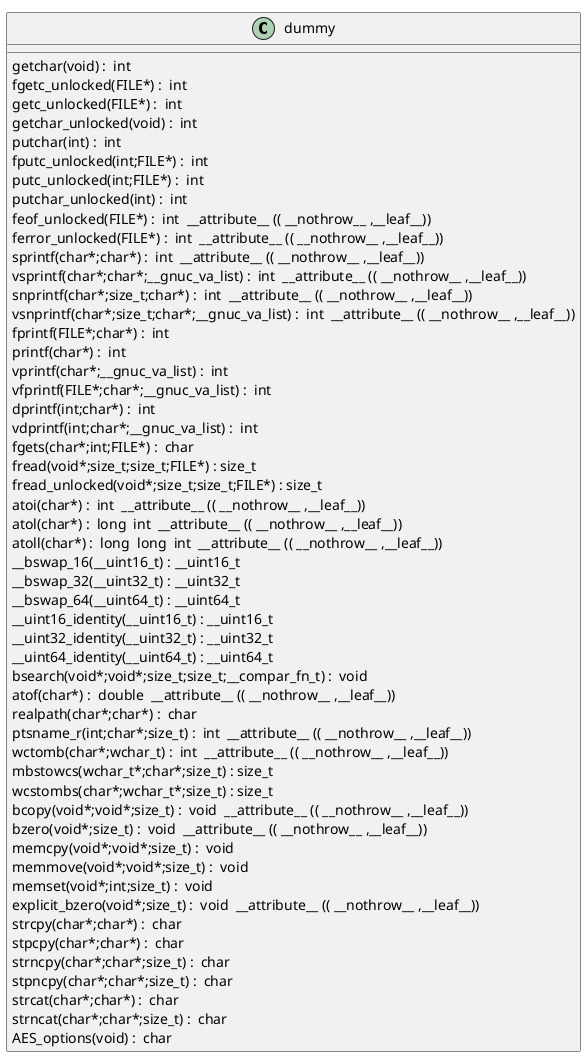 @startuml
!pragma layout smetana
class dummy {
getchar(void) :  int  [[[./../../.././qc/crypto/aes/aes_misc.c.html#983]]]
fgetc_unlocked(FILE*) :  int  [[[./../../.././qc/crypto/aes/aes_misc.c.html#992]]]
getc_unlocked(FILE*) :  int  [[[./../../.././qc/crypto/aes/aes_misc.c.html#1002]]]
getchar_unlocked(void) :  int  [[[./../../.././qc/crypto/aes/aes_misc.c.html#1009]]]
putchar(int) :  int  [[[./../../.././qc/crypto/aes/aes_misc.c.html#1018]]]
fputc_unlocked(int;FILE*) :  int  [[[./../../.././qc/crypto/aes/aes_misc.c.html#1027]]]
putc_unlocked(int;FILE*) :  int  [[[./../../.././qc/crypto/aes/aes_misc.c.html#1037]]]
putchar_unlocked(int) :  int  [[[./../../.././qc/crypto/aes/aes_misc.c.html#1044]]]
feof_unlocked(FILE*) :  int  __attribute__ (( __nothrow__ ,__leaf__)) [[[./../../.././qc/crypto/aes/aes_misc.c.html#1050]]]
ferror_unlocked(FILE*) :  int  __attribute__ (( __nothrow__ ,__leaf__)) [[[./../../.././qc/crypto/aes/aes_misc.c.html#1057]]]
sprintf(char*;char*) :  int  __attribute__ (( __nothrow__ ,__leaf__)) [[[./../../.././qc/crypto/aes/aes_misc.c.html#1076]]]
vsprintf(char*;char*;__gnuc_va_list) :  int  __attribute__ (( __nothrow__ ,__leaf__)) [[[./../../.././qc/crypto/aes/aes_misc.c.html#1089]]]
snprintf(char*;size_t;char*) :  int  __attribute__ (( __nothrow__ ,__leaf__)) [[[./../../.././qc/crypto/aes/aes_misc.c.html#1108]]]
vsnprintf(char*;size_t;char*;__gnuc_va_list) :  int  __attribute__ (( __nothrow__ ,__leaf__)) [[[./../../.././qc/crypto/aes/aes_misc.c.html#1122]]]
fprintf(FILE*;char*) :  int  [[[./../../.././qc/crypto/aes/aes_misc.c.html#1143]]]
printf(char*) :  int  [[[./../../.././qc/crypto/aes/aes_misc.c.html#1150]]]
vprintf(char*;__gnuc_va_list) :  int  [[[./../../.././qc/crypto/aes/aes_misc.c.html#1162]]]
vfprintf(FILE*;char*;__gnuc_va_list) :  int  [[[./../../.././qc/crypto/aes/aes_misc.c.html#1172]]]
dprintf(int;char*) :  int  [[[./../../.././qc/crypto/aes/aes_misc.c.html#1187]]]
vdprintf(int;char*;__gnuc_va_list) :  int  [[[./../../.././qc/crypto/aes/aes_misc.c.html#1198]]]
fgets(char*;int;FILE*) :  char  [[[./../../.././qc/crypto/aes/aes_misc.c.html#1217]]]
fread(void*;size_t;size_t;FILE*) : size_t [[[./../../.././qc/crypto/aes/aes_misc.c.html#1243]]]
fread_unlocked(void*;size_t;size_t;FILE*) : size_t [[[./../../.././qc/crypto/aes/aes_misc.c.html#1270]]]
atoi(char*) :  int  __attribute__ (( __nothrow__ ,__leaf__)) [[[./../../.././qc/crypto/aes/aes_misc.c.html#1428]]]
atol(char*) :  long  int  __attribute__ (( __nothrow__ ,__leaf__)) [[[./../../.././qc/crypto/aes/aes_misc.c.html#1433]]]
atoll(char*) :  long  long  int  __attribute__ (( __nothrow__ ,__leaf__)) [[[./../../.././qc/crypto/aes/aes_misc.c.html#1440]]]
__bswap_16(__uint16_t) : __uint16_t [[[./../../.././qc/crypto/aes/aes_misc.c.html#1587]]]
__bswap_32(__uint32_t) : __uint32_t [[[./../../.././qc/crypto/aes/aes_misc.c.html#1602]]]
__bswap_64(__uint64_t) : __uint64_t [[[./../../.././qc/crypto/aes/aes_misc.c.html#1612]]]
__uint16_identity(__uint16_t) : __uint16_t [[[./../../.././qc/crypto/aes/aes_misc.c.html#1624]]]
__uint32_identity(__uint32_t) : __uint32_t [[[./../../.././qc/crypto/aes/aes_misc.c.html#1630]]]
__uint64_identity(__uint64_t) : __uint64_t [[[./../../.././qc/crypto/aes/aes_misc.c.html#1636]]]
bsearch(void*;void*;size_t;size_t;__compar_fn_t) :  void  [[[./../../.././qc/crypto/aes/aes_misc.c.html#2304]]]
atof(char*) :  double  __attribute__ (( __nothrow__ ,__leaf__)) [[[./../../.././qc/crypto/aes/aes_misc.c.html#1]]]
realpath(char*;char*) :  char  [[[./../../.././qc/crypto/aes/aes_misc.c.html#1]]]
ptsname_r(int;char*;size_t) :  int  __attribute__ (( __nothrow__ ,__leaf__)) [[[./../../.././qc/crypto/aes/aes_misc.c.html#1]]]
wctomb(char*;wchar_t) :  int  __attribute__ (( __nothrow__ ,__leaf__)) [[[./../../.././qc/crypto/aes/aes_misc.c.html#1]]]
mbstowcs(wchar_t*;char*;size_t) : size_t [[[./../../.././qc/crypto/aes/aes_misc.c.html#1]]]
wcstombs(char*;wchar_t*;size_t) : size_t [[[./../../.././qc/crypto/aes/aes_misc.c.html#1]]]
bcopy(void*;void*;size_t) :  void  __attribute__ (( __nothrow__ ,__leaf__)) [[[./../../.././qc/crypto/aes/aes_misc.c.html#1]]]
bzero(void*;size_t) :  void  __attribute__ (( __nothrow__ ,__leaf__)) [[[./../../.././qc/crypto/aes/aes_misc.c.html#1]]]
memcpy(void*;void*;size_t) :  void  [[[./../../.././qc/crypto/aes/aes_misc.c.html#1]]]
memmove(void*;void*;size_t) :  void  [[[./../../.././qc/crypto/aes/aes_misc.c.html#1]]]
memset(void*;int;size_t) :  void  [[[./../../.././qc/crypto/aes/aes_misc.c.html#1]]]
explicit_bzero(void*;size_t) :  void  __attribute__ (( __nothrow__ ,__leaf__)) [[[./../../.././qc/crypto/aes/aes_misc.c.html#1]]]
strcpy(char*;char*) :  char  [[[./../../.././qc/crypto/aes/aes_misc.c.html#1]]]
stpcpy(char*;char*) :  char  [[[./../../.././qc/crypto/aes/aes_misc.c.html#1]]]
strncpy(char*;char*;size_t) :  char  [[[./../../.././qc/crypto/aes/aes_misc.c.html#1]]]
stpncpy(char*;char*;size_t) :  char  [[[./../../.././qc/crypto/aes/aes_misc.c.html#1]]]
strcat(char*;char*) :  char  [[[./../../.././qc/crypto/aes/aes_misc.c.html#1]]]
strncat(char*;char*;size_t) :  char  [[[./../../.././qc/crypto/aes/aes_misc.c.html#1]]]
AES_options(void) :  char  [[[./../../.././qc/crypto/aes/aes_misc.c.html#1]]]
} 
@enduml
